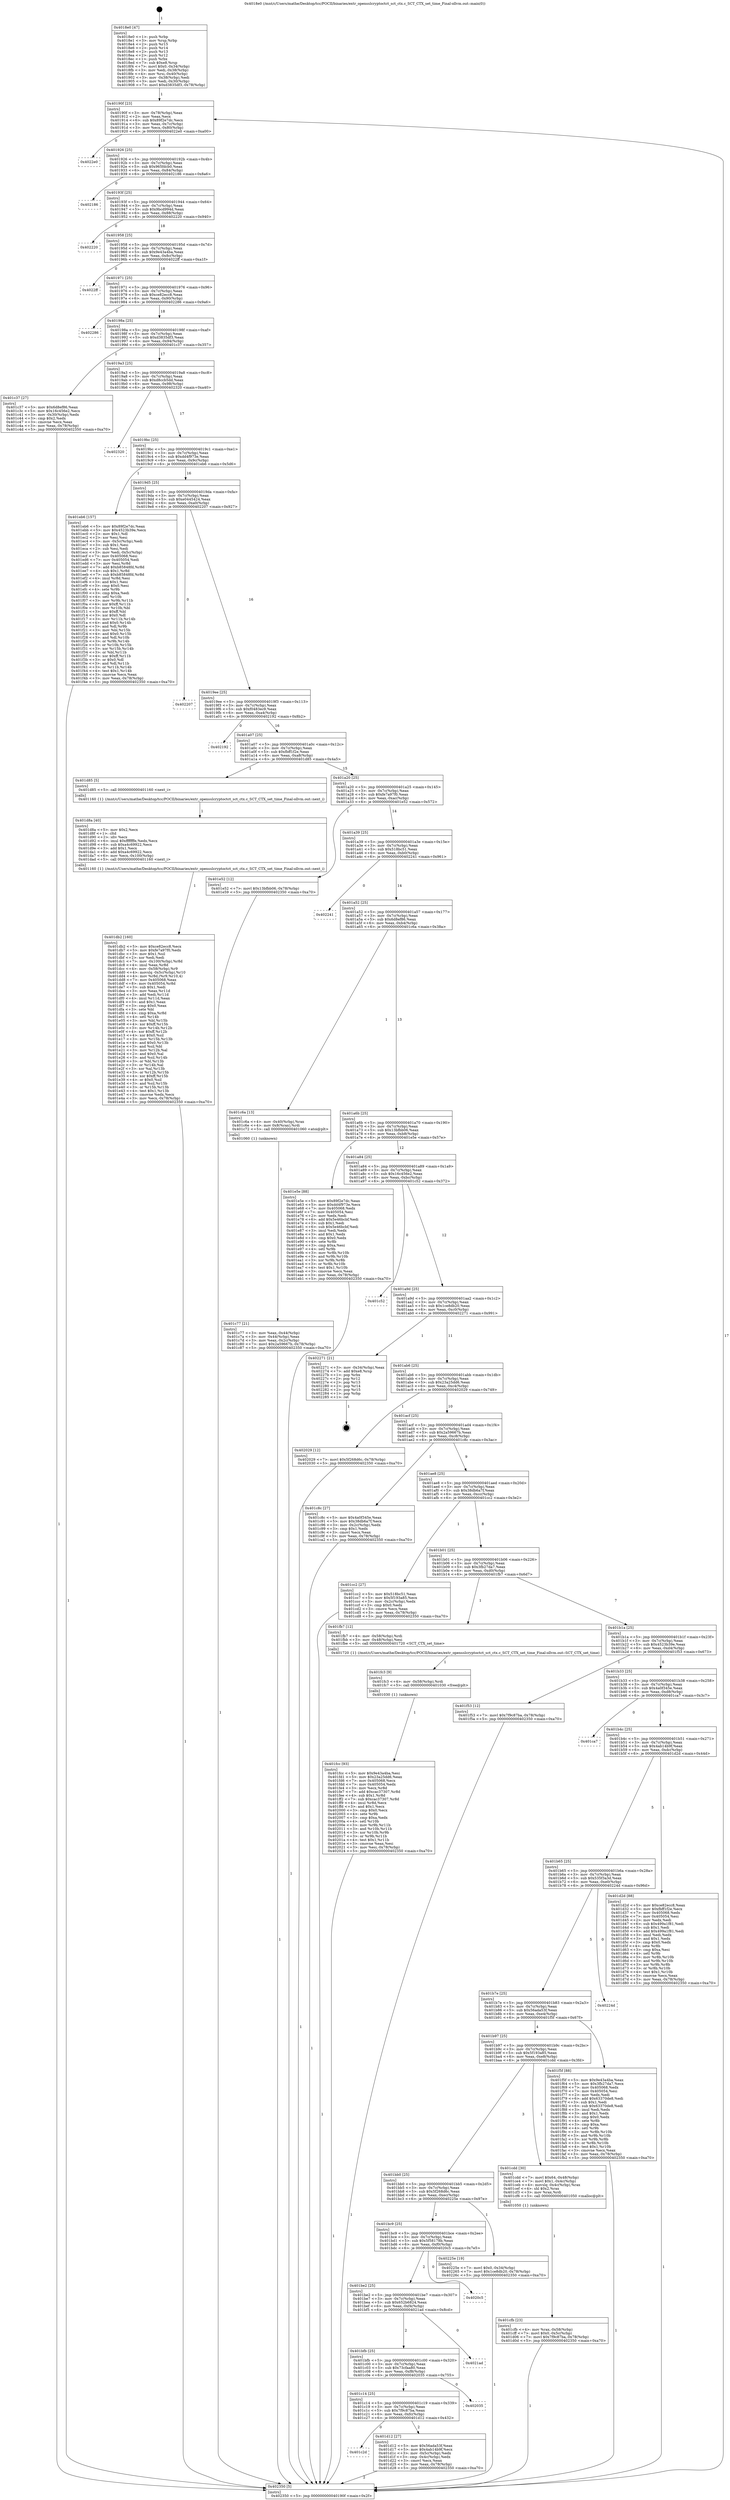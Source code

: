 digraph "0x4018e0" {
  label = "0x4018e0 (/mnt/c/Users/mathe/Desktop/tcc/POCII/binaries/extr_opensslcryptoctct_sct_ctx.c_SCT_CTX_set_time_Final-ollvm.out::main(0))"
  labelloc = "t"
  node[shape=record]

  Entry [label="",width=0.3,height=0.3,shape=circle,fillcolor=black,style=filled]
  "0x40190f" [label="{
     0x40190f [23]\l
     | [instrs]\l
     &nbsp;&nbsp;0x40190f \<+3\>: mov -0x78(%rbp),%eax\l
     &nbsp;&nbsp;0x401912 \<+2\>: mov %eax,%ecx\l
     &nbsp;&nbsp;0x401914 \<+6\>: sub $0x89f2e7dc,%ecx\l
     &nbsp;&nbsp;0x40191a \<+3\>: mov %eax,-0x7c(%rbp)\l
     &nbsp;&nbsp;0x40191d \<+3\>: mov %ecx,-0x80(%rbp)\l
     &nbsp;&nbsp;0x401920 \<+6\>: je 00000000004022e0 \<main+0xa00\>\l
  }"]
  "0x4022e0" [label="{
     0x4022e0\l
  }", style=dashed]
  "0x401926" [label="{
     0x401926 [25]\l
     | [instrs]\l
     &nbsp;&nbsp;0x401926 \<+5\>: jmp 000000000040192b \<main+0x4b\>\l
     &nbsp;&nbsp;0x40192b \<+3\>: mov -0x7c(%rbp),%eax\l
     &nbsp;&nbsp;0x40192e \<+5\>: sub $0x965fdcb0,%eax\l
     &nbsp;&nbsp;0x401933 \<+6\>: mov %eax,-0x84(%rbp)\l
     &nbsp;&nbsp;0x401939 \<+6\>: je 0000000000402186 \<main+0x8a6\>\l
  }"]
  Exit [label="",width=0.3,height=0.3,shape=circle,fillcolor=black,style=filled,peripheries=2]
  "0x402186" [label="{
     0x402186\l
  }", style=dashed]
  "0x40193f" [label="{
     0x40193f [25]\l
     | [instrs]\l
     &nbsp;&nbsp;0x40193f \<+5\>: jmp 0000000000401944 \<main+0x64\>\l
     &nbsp;&nbsp;0x401944 \<+3\>: mov -0x7c(%rbp),%eax\l
     &nbsp;&nbsp;0x401947 \<+5\>: sub $0x9bcd994d,%eax\l
     &nbsp;&nbsp;0x40194c \<+6\>: mov %eax,-0x88(%rbp)\l
     &nbsp;&nbsp;0x401952 \<+6\>: je 0000000000402220 \<main+0x940\>\l
  }"]
  "0x401fcc" [label="{
     0x401fcc [93]\l
     | [instrs]\l
     &nbsp;&nbsp;0x401fcc \<+5\>: mov $0x9e43a4ba,%esi\l
     &nbsp;&nbsp;0x401fd1 \<+5\>: mov $0x23a25dd6,%eax\l
     &nbsp;&nbsp;0x401fd6 \<+7\>: mov 0x405068,%ecx\l
     &nbsp;&nbsp;0x401fdd \<+7\>: mov 0x405054,%edx\l
     &nbsp;&nbsp;0x401fe4 \<+3\>: mov %ecx,%r8d\l
     &nbsp;&nbsp;0x401fe7 \<+7\>: add $0xcac37307,%r8d\l
     &nbsp;&nbsp;0x401fee \<+4\>: sub $0x1,%r8d\l
     &nbsp;&nbsp;0x401ff2 \<+7\>: sub $0xcac37307,%r8d\l
     &nbsp;&nbsp;0x401ff9 \<+4\>: imul %r8d,%ecx\l
     &nbsp;&nbsp;0x401ffd \<+3\>: and $0x1,%ecx\l
     &nbsp;&nbsp;0x402000 \<+3\>: cmp $0x0,%ecx\l
     &nbsp;&nbsp;0x402003 \<+4\>: sete %r9b\l
     &nbsp;&nbsp;0x402007 \<+3\>: cmp $0xa,%edx\l
     &nbsp;&nbsp;0x40200a \<+4\>: setl %r10b\l
     &nbsp;&nbsp;0x40200e \<+3\>: mov %r9b,%r11b\l
     &nbsp;&nbsp;0x402011 \<+3\>: and %r10b,%r11b\l
     &nbsp;&nbsp;0x402014 \<+3\>: xor %r10b,%r9b\l
     &nbsp;&nbsp;0x402017 \<+3\>: or %r9b,%r11b\l
     &nbsp;&nbsp;0x40201a \<+4\>: test $0x1,%r11b\l
     &nbsp;&nbsp;0x40201e \<+3\>: cmovne %eax,%esi\l
     &nbsp;&nbsp;0x402021 \<+3\>: mov %esi,-0x78(%rbp)\l
     &nbsp;&nbsp;0x402024 \<+5\>: jmp 0000000000402350 \<main+0xa70\>\l
  }"]
  "0x402220" [label="{
     0x402220\l
  }", style=dashed]
  "0x401958" [label="{
     0x401958 [25]\l
     | [instrs]\l
     &nbsp;&nbsp;0x401958 \<+5\>: jmp 000000000040195d \<main+0x7d\>\l
     &nbsp;&nbsp;0x40195d \<+3\>: mov -0x7c(%rbp),%eax\l
     &nbsp;&nbsp;0x401960 \<+5\>: sub $0x9e43a4ba,%eax\l
     &nbsp;&nbsp;0x401965 \<+6\>: mov %eax,-0x8c(%rbp)\l
     &nbsp;&nbsp;0x40196b \<+6\>: je 00000000004022ff \<main+0xa1f\>\l
  }"]
  "0x401fc3" [label="{
     0x401fc3 [9]\l
     | [instrs]\l
     &nbsp;&nbsp;0x401fc3 \<+4\>: mov -0x58(%rbp),%rdi\l
     &nbsp;&nbsp;0x401fc7 \<+5\>: call 0000000000401030 \<free@plt\>\l
     | [calls]\l
     &nbsp;&nbsp;0x401030 \{1\} (unknown)\l
  }"]
  "0x4022ff" [label="{
     0x4022ff\l
  }", style=dashed]
  "0x401971" [label="{
     0x401971 [25]\l
     | [instrs]\l
     &nbsp;&nbsp;0x401971 \<+5\>: jmp 0000000000401976 \<main+0x96\>\l
     &nbsp;&nbsp;0x401976 \<+3\>: mov -0x7c(%rbp),%eax\l
     &nbsp;&nbsp;0x401979 \<+5\>: sub $0xce82ecc8,%eax\l
     &nbsp;&nbsp;0x40197e \<+6\>: mov %eax,-0x90(%rbp)\l
     &nbsp;&nbsp;0x401984 \<+6\>: je 0000000000402286 \<main+0x9a6\>\l
  }"]
  "0x401db2" [label="{
     0x401db2 [160]\l
     | [instrs]\l
     &nbsp;&nbsp;0x401db2 \<+5\>: mov $0xce82ecc8,%ecx\l
     &nbsp;&nbsp;0x401db7 \<+5\>: mov $0xfe7a97f0,%edx\l
     &nbsp;&nbsp;0x401dbc \<+3\>: mov $0x1,%sil\l
     &nbsp;&nbsp;0x401dbf \<+2\>: xor %edi,%edi\l
     &nbsp;&nbsp;0x401dc1 \<+7\>: mov -0x100(%rbp),%r8d\l
     &nbsp;&nbsp;0x401dc8 \<+4\>: imul %eax,%r8d\l
     &nbsp;&nbsp;0x401dcc \<+4\>: mov -0x58(%rbp),%r9\l
     &nbsp;&nbsp;0x401dd0 \<+4\>: movslq -0x5c(%rbp),%r10\l
     &nbsp;&nbsp;0x401dd4 \<+4\>: mov %r8d,(%r9,%r10,4)\l
     &nbsp;&nbsp;0x401dd8 \<+7\>: mov 0x405068,%eax\l
     &nbsp;&nbsp;0x401ddf \<+8\>: mov 0x405054,%r8d\l
     &nbsp;&nbsp;0x401de7 \<+3\>: sub $0x1,%edi\l
     &nbsp;&nbsp;0x401dea \<+3\>: mov %eax,%r11d\l
     &nbsp;&nbsp;0x401ded \<+3\>: add %edi,%r11d\l
     &nbsp;&nbsp;0x401df0 \<+4\>: imul %r11d,%eax\l
     &nbsp;&nbsp;0x401df4 \<+3\>: and $0x1,%eax\l
     &nbsp;&nbsp;0x401df7 \<+3\>: cmp $0x0,%eax\l
     &nbsp;&nbsp;0x401dfa \<+3\>: sete %bl\l
     &nbsp;&nbsp;0x401dfd \<+4\>: cmp $0xa,%r8d\l
     &nbsp;&nbsp;0x401e01 \<+4\>: setl %r14b\l
     &nbsp;&nbsp;0x401e05 \<+3\>: mov %bl,%r15b\l
     &nbsp;&nbsp;0x401e08 \<+4\>: xor $0xff,%r15b\l
     &nbsp;&nbsp;0x401e0c \<+3\>: mov %r14b,%r12b\l
     &nbsp;&nbsp;0x401e0f \<+4\>: xor $0xff,%r12b\l
     &nbsp;&nbsp;0x401e13 \<+4\>: xor $0x0,%sil\l
     &nbsp;&nbsp;0x401e17 \<+3\>: mov %r15b,%r13b\l
     &nbsp;&nbsp;0x401e1a \<+4\>: and $0x0,%r13b\l
     &nbsp;&nbsp;0x401e1e \<+3\>: and %sil,%bl\l
     &nbsp;&nbsp;0x401e21 \<+3\>: mov %r12b,%al\l
     &nbsp;&nbsp;0x401e24 \<+2\>: and $0x0,%al\l
     &nbsp;&nbsp;0x401e26 \<+3\>: and %sil,%r14b\l
     &nbsp;&nbsp;0x401e29 \<+3\>: or %bl,%r13b\l
     &nbsp;&nbsp;0x401e2c \<+3\>: or %r14b,%al\l
     &nbsp;&nbsp;0x401e2f \<+3\>: xor %al,%r13b\l
     &nbsp;&nbsp;0x401e32 \<+3\>: or %r12b,%r15b\l
     &nbsp;&nbsp;0x401e35 \<+4\>: xor $0xff,%r15b\l
     &nbsp;&nbsp;0x401e39 \<+4\>: or $0x0,%sil\l
     &nbsp;&nbsp;0x401e3d \<+3\>: and %sil,%r15b\l
     &nbsp;&nbsp;0x401e40 \<+3\>: or %r15b,%r13b\l
     &nbsp;&nbsp;0x401e43 \<+4\>: test $0x1,%r13b\l
     &nbsp;&nbsp;0x401e47 \<+3\>: cmovne %edx,%ecx\l
     &nbsp;&nbsp;0x401e4a \<+3\>: mov %ecx,-0x78(%rbp)\l
     &nbsp;&nbsp;0x401e4d \<+5\>: jmp 0000000000402350 \<main+0xa70\>\l
  }"]
  "0x402286" [label="{
     0x402286\l
  }", style=dashed]
  "0x40198a" [label="{
     0x40198a [25]\l
     | [instrs]\l
     &nbsp;&nbsp;0x40198a \<+5\>: jmp 000000000040198f \<main+0xaf\>\l
     &nbsp;&nbsp;0x40198f \<+3\>: mov -0x7c(%rbp),%eax\l
     &nbsp;&nbsp;0x401992 \<+5\>: sub $0xd3835df3,%eax\l
     &nbsp;&nbsp;0x401997 \<+6\>: mov %eax,-0x94(%rbp)\l
     &nbsp;&nbsp;0x40199d \<+6\>: je 0000000000401c37 \<main+0x357\>\l
  }"]
  "0x401d8a" [label="{
     0x401d8a [40]\l
     | [instrs]\l
     &nbsp;&nbsp;0x401d8a \<+5\>: mov $0x2,%ecx\l
     &nbsp;&nbsp;0x401d8f \<+1\>: cltd\l
     &nbsp;&nbsp;0x401d90 \<+2\>: idiv %ecx\l
     &nbsp;&nbsp;0x401d92 \<+6\>: imul $0xfffffffe,%edx,%ecx\l
     &nbsp;&nbsp;0x401d98 \<+6\>: sub $0xa4c69922,%ecx\l
     &nbsp;&nbsp;0x401d9e \<+3\>: add $0x1,%ecx\l
     &nbsp;&nbsp;0x401da1 \<+6\>: add $0xa4c69922,%ecx\l
     &nbsp;&nbsp;0x401da7 \<+6\>: mov %ecx,-0x100(%rbp)\l
     &nbsp;&nbsp;0x401dad \<+5\>: call 0000000000401160 \<next_i\>\l
     | [calls]\l
     &nbsp;&nbsp;0x401160 \{1\} (/mnt/c/Users/mathe/Desktop/tcc/POCII/binaries/extr_opensslcryptoctct_sct_ctx.c_SCT_CTX_set_time_Final-ollvm.out::next_i)\l
  }"]
  "0x401c37" [label="{
     0x401c37 [27]\l
     | [instrs]\l
     &nbsp;&nbsp;0x401c37 \<+5\>: mov $0x6d8ef86,%eax\l
     &nbsp;&nbsp;0x401c3c \<+5\>: mov $0x16c456e2,%ecx\l
     &nbsp;&nbsp;0x401c41 \<+3\>: mov -0x30(%rbp),%edx\l
     &nbsp;&nbsp;0x401c44 \<+3\>: cmp $0x2,%edx\l
     &nbsp;&nbsp;0x401c47 \<+3\>: cmovne %ecx,%eax\l
     &nbsp;&nbsp;0x401c4a \<+3\>: mov %eax,-0x78(%rbp)\l
     &nbsp;&nbsp;0x401c4d \<+5\>: jmp 0000000000402350 \<main+0xa70\>\l
  }"]
  "0x4019a3" [label="{
     0x4019a3 [25]\l
     | [instrs]\l
     &nbsp;&nbsp;0x4019a3 \<+5\>: jmp 00000000004019a8 \<main+0xc8\>\l
     &nbsp;&nbsp;0x4019a8 \<+3\>: mov -0x7c(%rbp),%eax\l
     &nbsp;&nbsp;0x4019ab \<+5\>: sub $0xd8ccb5dd,%eax\l
     &nbsp;&nbsp;0x4019b0 \<+6\>: mov %eax,-0x98(%rbp)\l
     &nbsp;&nbsp;0x4019b6 \<+6\>: je 0000000000402320 \<main+0xa40\>\l
  }"]
  "0x402350" [label="{
     0x402350 [5]\l
     | [instrs]\l
     &nbsp;&nbsp;0x402350 \<+5\>: jmp 000000000040190f \<main+0x2f\>\l
  }"]
  "0x4018e0" [label="{
     0x4018e0 [47]\l
     | [instrs]\l
     &nbsp;&nbsp;0x4018e0 \<+1\>: push %rbp\l
     &nbsp;&nbsp;0x4018e1 \<+3\>: mov %rsp,%rbp\l
     &nbsp;&nbsp;0x4018e4 \<+2\>: push %r15\l
     &nbsp;&nbsp;0x4018e6 \<+2\>: push %r14\l
     &nbsp;&nbsp;0x4018e8 \<+2\>: push %r13\l
     &nbsp;&nbsp;0x4018ea \<+2\>: push %r12\l
     &nbsp;&nbsp;0x4018ec \<+1\>: push %rbx\l
     &nbsp;&nbsp;0x4018ed \<+7\>: sub $0xe8,%rsp\l
     &nbsp;&nbsp;0x4018f4 \<+7\>: movl $0x0,-0x34(%rbp)\l
     &nbsp;&nbsp;0x4018fb \<+3\>: mov %edi,-0x38(%rbp)\l
     &nbsp;&nbsp;0x4018fe \<+4\>: mov %rsi,-0x40(%rbp)\l
     &nbsp;&nbsp;0x401902 \<+3\>: mov -0x38(%rbp),%edi\l
     &nbsp;&nbsp;0x401905 \<+3\>: mov %edi,-0x30(%rbp)\l
     &nbsp;&nbsp;0x401908 \<+7\>: movl $0xd3835df3,-0x78(%rbp)\l
  }"]
  "0x401c2d" [label="{
     0x401c2d\l
  }", style=dashed]
  "0x402320" [label="{
     0x402320\l
  }", style=dashed]
  "0x4019bc" [label="{
     0x4019bc [25]\l
     | [instrs]\l
     &nbsp;&nbsp;0x4019bc \<+5\>: jmp 00000000004019c1 \<main+0xe1\>\l
     &nbsp;&nbsp;0x4019c1 \<+3\>: mov -0x7c(%rbp),%eax\l
     &nbsp;&nbsp;0x4019c4 \<+5\>: sub $0xdd4f973e,%eax\l
     &nbsp;&nbsp;0x4019c9 \<+6\>: mov %eax,-0x9c(%rbp)\l
     &nbsp;&nbsp;0x4019cf \<+6\>: je 0000000000401eb6 \<main+0x5d6\>\l
  }"]
  "0x401d12" [label="{
     0x401d12 [27]\l
     | [instrs]\l
     &nbsp;&nbsp;0x401d12 \<+5\>: mov $0x56ada53f,%eax\l
     &nbsp;&nbsp;0x401d17 \<+5\>: mov $0x4ab14b9f,%ecx\l
     &nbsp;&nbsp;0x401d1c \<+3\>: mov -0x5c(%rbp),%edx\l
     &nbsp;&nbsp;0x401d1f \<+3\>: cmp -0x4c(%rbp),%edx\l
     &nbsp;&nbsp;0x401d22 \<+3\>: cmovl %ecx,%eax\l
     &nbsp;&nbsp;0x401d25 \<+3\>: mov %eax,-0x78(%rbp)\l
     &nbsp;&nbsp;0x401d28 \<+5\>: jmp 0000000000402350 \<main+0xa70\>\l
  }"]
  "0x401eb6" [label="{
     0x401eb6 [157]\l
     | [instrs]\l
     &nbsp;&nbsp;0x401eb6 \<+5\>: mov $0x89f2e7dc,%eax\l
     &nbsp;&nbsp;0x401ebb \<+5\>: mov $0x4523b39e,%ecx\l
     &nbsp;&nbsp;0x401ec0 \<+2\>: mov $0x1,%dl\l
     &nbsp;&nbsp;0x401ec2 \<+2\>: xor %esi,%esi\l
     &nbsp;&nbsp;0x401ec4 \<+3\>: mov -0x5c(%rbp),%edi\l
     &nbsp;&nbsp;0x401ec7 \<+3\>: sub $0x1,%esi\l
     &nbsp;&nbsp;0x401eca \<+2\>: sub %esi,%edi\l
     &nbsp;&nbsp;0x401ecc \<+3\>: mov %edi,-0x5c(%rbp)\l
     &nbsp;&nbsp;0x401ecf \<+7\>: mov 0x405068,%esi\l
     &nbsp;&nbsp;0x401ed6 \<+7\>: mov 0x405054,%edi\l
     &nbsp;&nbsp;0x401edd \<+3\>: mov %esi,%r8d\l
     &nbsp;&nbsp;0x401ee0 \<+7\>: add $0xb85848fd,%r8d\l
     &nbsp;&nbsp;0x401ee7 \<+4\>: sub $0x1,%r8d\l
     &nbsp;&nbsp;0x401eeb \<+7\>: sub $0xb85848fd,%r8d\l
     &nbsp;&nbsp;0x401ef2 \<+4\>: imul %r8d,%esi\l
     &nbsp;&nbsp;0x401ef6 \<+3\>: and $0x1,%esi\l
     &nbsp;&nbsp;0x401ef9 \<+3\>: cmp $0x0,%esi\l
     &nbsp;&nbsp;0x401efc \<+4\>: sete %r9b\l
     &nbsp;&nbsp;0x401f00 \<+3\>: cmp $0xa,%edi\l
     &nbsp;&nbsp;0x401f03 \<+4\>: setl %r10b\l
     &nbsp;&nbsp;0x401f07 \<+3\>: mov %r9b,%r11b\l
     &nbsp;&nbsp;0x401f0a \<+4\>: xor $0xff,%r11b\l
     &nbsp;&nbsp;0x401f0e \<+3\>: mov %r10b,%bl\l
     &nbsp;&nbsp;0x401f11 \<+3\>: xor $0xff,%bl\l
     &nbsp;&nbsp;0x401f14 \<+3\>: xor $0x0,%dl\l
     &nbsp;&nbsp;0x401f17 \<+3\>: mov %r11b,%r14b\l
     &nbsp;&nbsp;0x401f1a \<+4\>: and $0x0,%r14b\l
     &nbsp;&nbsp;0x401f1e \<+3\>: and %dl,%r9b\l
     &nbsp;&nbsp;0x401f21 \<+3\>: mov %bl,%r15b\l
     &nbsp;&nbsp;0x401f24 \<+4\>: and $0x0,%r15b\l
     &nbsp;&nbsp;0x401f28 \<+3\>: and %dl,%r10b\l
     &nbsp;&nbsp;0x401f2b \<+3\>: or %r9b,%r14b\l
     &nbsp;&nbsp;0x401f2e \<+3\>: or %r10b,%r15b\l
     &nbsp;&nbsp;0x401f31 \<+3\>: xor %r15b,%r14b\l
     &nbsp;&nbsp;0x401f34 \<+3\>: or %bl,%r11b\l
     &nbsp;&nbsp;0x401f37 \<+4\>: xor $0xff,%r11b\l
     &nbsp;&nbsp;0x401f3b \<+3\>: or $0x0,%dl\l
     &nbsp;&nbsp;0x401f3e \<+3\>: and %dl,%r11b\l
     &nbsp;&nbsp;0x401f41 \<+3\>: or %r11b,%r14b\l
     &nbsp;&nbsp;0x401f44 \<+4\>: test $0x1,%r14b\l
     &nbsp;&nbsp;0x401f48 \<+3\>: cmovne %ecx,%eax\l
     &nbsp;&nbsp;0x401f4b \<+3\>: mov %eax,-0x78(%rbp)\l
     &nbsp;&nbsp;0x401f4e \<+5\>: jmp 0000000000402350 \<main+0xa70\>\l
  }"]
  "0x4019d5" [label="{
     0x4019d5 [25]\l
     | [instrs]\l
     &nbsp;&nbsp;0x4019d5 \<+5\>: jmp 00000000004019da \<main+0xfa\>\l
     &nbsp;&nbsp;0x4019da \<+3\>: mov -0x7c(%rbp),%eax\l
     &nbsp;&nbsp;0x4019dd \<+5\>: sub $0xe0445424,%eax\l
     &nbsp;&nbsp;0x4019e2 \<+6\>: mov %eax,-0xa0(%rbp)\l
     &nbsp;&nbsp;0x4019e8 \<+6\>: je 0000000000402207 \<main+0x927\>\l
  }"]
  "0x401c14" [label="{
     0x401c14 [25]\l
     | [instrs]\l
     &nbsp;&nbsp;0x401c14 \<+5\>: jmp 0000000000401c19 \<main+0x339\>\l
     &nbsp;&nbsp;0x401c19 \<+3\>: mov -0x7c(%rbp),%eax\l
     &nbsp;&nbsp;0x401c1c \<+5\>: sub $0x7f9c87ba,%eax\l
     &nbsp;&nbsp;0x401c21 \<+6\>: mov %eax,-0xfc(%rbp)\l
     &nbsp;&nbsp;0x401c27 \<+6\>: je 0000000000401d12 \<main+0x432\>\l
  }"]
  "0x402207" [label="{
     0x402207\l
  }", style=dashed]
  "0x4019ee" [label="{
     0x4019ee [25]\l
     | [instrs]\l
     &nbsp;&nbsp;0x4019ee \<+5\>: jmp 00000000004019f3 \<main+0x113\>\l
     &nbsp;&nbsp;0x4019f3 \<+3\>: mov -0x7c(%rbp),%eax\l
     &nbsp;&nbsp;0x4019f6 \<+5\>: sub $0xf0483ec9,%eax\l
     &nbsp;&nbsp;0x4019fb \<+6\>: mov %eax,-0xa4(%rbp)\l
     &nbsp;&nbsp;0x401a01 \<+6\>: je 0000000000402192 \<main+0x8b2\>\l
  }"]
  "0x402035" [label="{
     0x402035\l
  }", style=dashed]
  "0x402192" [label="{
     0x402192\l
  }", style=dashed]
  "0x401a07" [label="{
     0x401a07 [25]\l
     | [instrs]\l
     &nbsp;&nbsp;0x401a07 \<+5\>: jmp 0000000000401a0c \<main+0x12c\>\l
     &nbsp;&nbsp;0x401a0c \<+3\>: mov -0x7c(%rbp),%eax\l
     &nbsp;&nbsp;0x401a0f \<+5\>: sub $0xfbff1f2e,%eax\l
     &nbsp;&nbsp;0x401a14 \<+6\>: mov %eax,-0xa8(%rbp)\l
     &nbsp;&nbsp;0x401a1a \<+6\>: je 0000000000401d85 \<main+0x4a5\>\l
  }"]
  "0x401bfb" [label="{
     0x401bfb [25]\l
     | [instrs]\l
     &nbsp;&nbsp;0x401bfb \<+5\>: jmp 0000000000401c00 \<main+0x320\>\l
     &nbsp;&nbsp;0x401c00 \<+3\>: mov -0x7c(%rbp),%eax\l
     &nbsp;&nbsp;0x401c03 \<+5\>: sub $0x73cfaa80,%eax\l
     &nbsp;&nbsp;0x401c08 \<+6\>: mov %eax,-0xf8(%rbp)\l
     &nbsp;&nbsp;0x401c0e \<+6\>: je 0000000000402035 \<main+0x755\>\l
  }"]
  "0x401d85" [label="{
     0x401d85 [5]\l
     | [instrs]\l
     &nbsp;&nbsp;0x401d85 \<+5\>: call 0000000000401160 \<next_i\>\l
     | [calls]\l
     &nbsp;&nbsp;0x401160 \{1\} (/mnt/c/Users/mathe/Desktop/tcc/POCII/binaries/extr_opensslcryptoctct_sct_ctx.c_SCT_CTX_set_time_Final-ollvm.out::next_i)\l
  }"]
  "0x401a20" [label="{
     0x401a20 [25]\l
     | [instrs]\l
     &nbsp;&nbsp;0x401a20 \<+5\>: jmp 0000000000401a25 \<main+0x145\>\l
     &nbsp;&nbsp;0x401a25 \<+3\>: mov -0x7c(%rbp),%eax\l
     &nbsp;&nbsp;0x401a28 \<+5\>: sub $0xfe7a97f0,%eax\l
     &nbsp;&nbsp;0x401a2d \<+6\>: mov %eax,-0xac(%rbp)\l
     &nbsp;&nbsp;0x401a33 \<+6\>: je 0000000000401e52 \<main+0x572\>\l
  }"]
  "0x4021ad" [label="{
     0x4021ad\l
  }", style=dashed]
  "0x401e52" [label="{
     0x401e52 [12]\l
     | [instrs]\l
     &nbsp;&nbsp;0x401e52 \<+7\>: movl $0x13bfbb06,-0x78(%rbp)\l
     &nbsp;&nbsp;0x401e59 \<+5\>: jmp 0000000000402350 \<main+0xa70\>\l
  }"]
  "0x401a39" [label="{
     0x401a39 [25]\l
     | [instrs]\l
     &nbsp;&nbsp;0x401a39 \<+5\>: jmp 0000000000401a3e \<main+0x15e\>\l
     &nbsp;&nbsp;0x401a3e \<+3\>: mov -0x7c(%rbp),%eax\l
     &nbsp;&nbsp;0x401a41 \<+5\>: sub $0x518bc51,%eax\l
     &nbsp;&nbsp;0x401a46 \<+6\>: mov %eax,-0xb0(%rbp)\l
     &nbsp;&nbsp;0x401a4c \<+6\>: je 0000000000402241 \<main+0x961\>\l
  }"]
  "0x401be2" [label="{
     0x401be2 [25]\l
     | [instrs]\l
     &nbsp;&nbsp;0x401be2 \<+5\>: jmp 0000000000401be7 \<main+0x307\>\l
     &nbsp;&nbsp;0x401be7 \<+3\>: mov -0x7c(%rbp),%eax\l
     &nbsp;&nbsp;0x401bea \<+5\>: sub $0x652b6824,%eax\l
     &nbsp;&nbsp;0x401bef \<+6\>: mov %eax,-0xf4(%rbp)\l
     &nbsp;&nbsp;0x401bf5 \<+6\>: je 00000000004021ad \<main+0x8cd\>\l
  }"]
  "0x402241" [label="{
     0x402241\l
  }", style=dashed]
  "0x401a52" [label="{
     0x401a52 [25]\l
     | [instrs]\l
     &nbsp;&nbsp;0x401a52 \<+5\>: jmp 0000000000401a57 \<main+0x177\>\l
     &nbsp;&nbsp;0x401a57 \<+3\>: mov -0x7c(%rbp),%eax\l
     &nbsp;&nbsp;0x401a5a \<+5\>: sub $0x6d8ef86,%eax\l
     &nbsp;&nbsp;0x401a5f \<+6\>: mov %eax,-0xb4(%rbp)\l
     &nbsp;&nbsp;0x401a65 \<+6\>: je 0000000000401c6a \<main+0x38a\>\l
  }"]
  "0x4020c5" [label="{
     0x4020c5\l
  }", style=dashed]
  "0x401c6a" [label="{
     0x401c6a [13]\l
     | [instrs]\l
     &nbsp;&nbsp;0x401c6a \<+4\>: mov -0x40(%rbp),%rax\l
     &nbsp;&nbsp;0x401c6e \<+4\>: mov 0x8(%rax),%rdi\l
     &nbsp;&nbsp;0x401c72 \<+5\>: call 0000000000401060 \<atoi@plt\>\l
     | [calls]\l
     &nbsp;&nbsp;0x401060 \{1\} (unknown)\l
  }"]
  "0x401a6b" [label="{
     0x401a6b [25]\l
     | [instrs]\l
     &nbsp;&nbsp;0x401a6b \<+5\>: jmp 0000000000401a70 \<main+0x190\>\l
     &nbsp;&nbsp;0x401a70 \<+3\>: mov -0x7c(%rbp),%eax\l
     &nbsp;&nbsp;0x401a73 \<+5\>: sub $0x13bfbb06,%eax\l
     &nbsp;&nbsp;0x401a78 \<+6\>: mov %eax,-0xb8(%rbp)\l
     &nbsp;&nbsp;0x401a7e \<+6\>: je 0000000000401e5e \<main+0x57e\>\l
  }"]
  "0x401c77" [label="{
     0x401c77 [21]\l
     | [instrs]\l
     &nbsp;&nbsp;0x401c77 \<+3\>: mov %eax,-0x44(%rbp)\l
     &nbsp;&nbsp;0x401c7a \<+3\>: mov -0x44(%rbp),%eax\l
     &nbsp;&nbsp;0x401c7d \<+3\>: mov %eax,-0x2c(%rbp)\l
     &nbsp;&nbsp;0x401c80 \<+7\>: movl $0x2a59667b,-0x78(%rbp)\l
     &nbsp;&nbsp;0x401c87 \<+5\>: jmp 0000000000402350 \<main+0xa70\>\l
  }"]
  "0x401bc9" [label="{
     0x401bc9 [25]\l
     | [instrs]\l
     &nbsp;&nbsp;0x401bc9 \<+5\>: jmp 0000000000401bce \<main+0x2ee\>\l
     &nbsp;&nbsp;0x401bce \<+3\>: mov -0x7c(%rbp),%eax\l
     &nbsp;&nbsp;0x401bd1 \<+5\>: sub $0x5f58178b,%eax\l
     &nbsp;&nbsp;0x401bd6 \<+6\>: mov %eax,-0xf0(%rbp)\l
     &nbsp;&nbsp;0x401bdc \<+6\>: je 00000000004020c5 \<main+0x7e5\>\l
  }"]
  "0x401e5e" [label="{
     0x401e5e [88]\l
     | [instrs]\l
     &nbsp;&nbsp;0x401e5e \<+5\>: mov $0x89f2e7dc,%eax\l
     &nbsp;&nbsp;0x401e63 \<+5\>: mov $0xdd4f973e,%ecx\l
     &nbsp;&nbsp;0x401e68 \<+7\>: mov 0x405068,%edx\l
     &nbsp;&nbsp;0x401e6f \<+7\>: mov 0x405054,%esi\l
     &nbsp;&nbsp;0x401e76 \<+2\>: mov %edx,%edi\l
     &nbsp;&nbsp;0x401e78 \<+6\>: add $0x5e46bcbf,%edi\l
     &nbsp;&nbsp;0x401e7e \<+3\>: sub $0x1,%edi\l
     &nbsp;&nbsp;0x401e81 \<+6\>: sub $0x5e46bcbf,%edi\l
     &nbsp;&nbsp;0x401e87 \<+3\>: imul %edi,%edx\l
     &nbsp;&nbsp;0x401e8a \<+3\>: and $0x1,%edx\l
     &nbsp;&nbsp;0x401e8d \<+3\>: cmp $0x0,%edx\l
     &nbsp;&nbsp;0x401e90 \<+4\>: sete %r8b\l
     &nbsp;&nbsp;0x401e94 \<+3\>: cmp $0xa,%esi\l
     &nbsp;&nbsp;0x401e97 \<+4\>: setl %r9b\l
     &nbsp;&nbsp;0x401e9b \<+3\>: mov %r8b,%r10b\l
     &nbsp;&nbsp;0x401e9e \<+3\>: and %r9b,%r10b\l
     &nbsp;&nbsp;0x401ea1 \<+3\>: xor %r9b,%r8b\l
     &nbsp;&nbsp;0x401ea4 \<+3\>: or %r8b,%r10b\l
     &nbsp;&nbsp;0x401ea7 \<+4\>: test $0x1,%r10b\l
     &nbsp;&nbsp;0x401eab \<+3\>: cmovne %ecx,%eax\l
     &nbsp;&nbsp;0x401eae \<+3\>: mov %eax,-0x78(%rbp)\l
     &nbsp;&nbsp;0x401eb1 \<+5\>: jmp 0000000000402350 \<main+0xa70\>\l
  }"]
  "0x401a84" [label="{
     0x401a84 [25]\l
     | [instrs]\l
     &nbsp;&nbsp;0x401a84 \<+5\>: jmp 0000000000401a89 \<main+0x1a9\>\l
     &nbsp;&nbsp;0x401a89 \<+3\>: mov -0x7c(%rbp),%eax\l
     &nbsp;&nbsp;0x401a8c \<+5\>: sub $0x16c456e2,%eax\l
     &nbsp;&nbsp;0x401a91 \<+6\>: mov %eax,-0xbc(%rbp)\l
     &nbsp;&nbsp;0x401a97 \<+6\>: je 0000000000401c52 \<main+0x372\>\l
  }"]
  "0x40225e" [label="{
     0x40225e [19]\l
     | [instrs]\l
     &nbsp;&nbsp;0x40225e \<+7\>: movl $0x0,-0x34(%rbp)\l
     &nbsp;&nbsp;0x402265 \<+7\>: movl $0x1ce8db20,-0x78(%rbp)\l
     &nbsp;&nbsp;0x40226c \<+5\>: jmp 0000000000402350 \<main+0xa70\>\l
  }"]
  "0x401c52" [label="{
     0x401c52\l
  }", style=dashed]
  "0x401a9d" [label="{
     0x401a9d [25]\l
     | [instrs]\l
     &nbsp;&nbsp;0x401a9d \<+5\>: jmp 0000000000401aa2 \<main+0x1c2\>\l
     &nbsp;&nbsp;0x401aa2 \<+3\>: mov -0x7c(%rbp),%eax\l
     &nbsp;&nbsp;0x401aa5 \<+5\>: sub $0x1ce8db20,%eax\l
     &nbsp;&nbsp;0x401aaa \<+6\>: mov %eax,-0xc0(%rbp)\l
     &nbsp;&nbsp;0x401ab0 \<+6\>: je 0000000000402271 \<main+0x991\>\l
  }"]
  "0x401cfb" [label="{
     0x401cfb [23]\l
     | [instrs]\l
     &nbsp;&nbsp;0x401cfb \<+4\>: mov %rax,-0x58(%rbp)\l
     &nbsp;&nbsp;0x401cff \<+7\>: movl $0x0,-0x5c(%rbp)\l
     &nbsp;&nbsp;0x401d06 \<+7\>: movl $0x7f9c87ba,-0x78(%rbp)\l
     &nbsp;&nbsp;0x401d0d \<+5\>: jmp 0000000000402350 \<main+0xa70\>\l
  }"]
  "0x402271" [label="{
     0x402271 [21]\l
     | [instrs]\l
     &nbsp;&nbsp;0x402271 \<+3\>: mov -0x34(%rbp),%eax\l
     &nbsp;&nbsp;0x402274 \<+7\>: add $0xe8,%rsp\l
     &nbsp;&nbsp;0x40227b \<+1\>: pop %rbx\l
     &nbsp;&nbsp;0x40227c \<+2\>: pop %r12\l
     &nbsp;&nbsp;0x40227e \<+2\>: pop %r13\l
     &nbsp;&nbsp;0x402280 \<+2\>: pop %r14\l
     &nbsp;&nbsp;0x402282 \<+2\>: pop %r15\l
     &nbsp;&nbsp;0x402284 \<+1\>: pop %rbp\l
     &nbsp;&nbsp;0x402285 \<+1\>: ret\l
  }"]
  "0x401ab6" [label="{
     0x401ab6 [25]\l
     | [instrs]\l
     &nbsp;&nbsp;0x401ab6 \<+5\>: jmp 0000000000401abb \<main+0x1db\>\l
     &nbsp;&nbsp;0x401abb \<+3\>: mov -0x7c(%rbp),%eax\l
     &nbsp;&nbsp;0x401abe \<+5\>: sub $0x23a25dd6,%eax\l
     &nbsp;&nbsp;0x401ac3 \<+6\>: mov %eax,-0xc4(%rbp)\l
     &nbsp;&nbsp;0x401ac9 \<+6\>: je 0000000000402029 \<main+0x749\>\l
  }"]
  "0x401bb0" [label="{
     0x401bb0 [25]\l
     | [instrs]\l
     &nbsp;&nbsp;0x401bb0 \<+5\>: jmp 0000000000401bb5 \<main+0x2d5\>\l
     &nbsp;&nbsp;0x401bb5 \<+3\>: mov -0x7c(%rbp),%eax\l
     &nbsp;&nbsp;0x401bb8 \<+5\>: sub $0x5f268d6c,%eax\l
     &nbsp;&nbsp;0x401bbd \<+6\>: mov %eax,-0xec(%rbp)\l
     &nbsp;&nbsp;0x401bc3 \<+6\>: je 000000000040225e \<main+0x97e\>\l
  }"]
  "0x402029" [label="{
     0x402029 [12]\l
     | [instrs]\l
     &nbsp;&nbsp;0x402029 \<+7\>: movl $0x5f268d6c,-0x78(%rbp)\l
     &nbsp;&nbsp;0x402030 \<+5\>: jmp 0000000000402350 \<main+0xa70\>\l
  }"]
  "0x401acf" [label="{
     0x401acf [25]\l
     | [instrs]\l
     &nbsp;&nbsp;0x401acf \<+5\>: jmp 0000000000401ad4 \<main+0x1f4\>\l
     &nbsp;&nbsp;0x401ad4 \<+3\>: mov -0x7c(%rbp),%eax\l
     &nbsp;&nbsp;0x401ad7 \<+5\>: sub $0x2a59667b,%eax\l
     &nbsp;&nbsp;0x401adc \<+6\>: mov %eax,-0xc8(%rbp)\l
     &nbsp;&nbsp;0x401ae2 \<+6\>: je 0000000000401c8c \<main+0x3ac\>\l
  }"]
  "0x401cdd" [label="{
     0x401cdd [30]\l
     | [instrs]\l
     &nbsp;&nbsp;0x401cdd \<+7\>: movl $0x64,-0x48(%rbp)\l
     &nbsp;&nbsp;0x401ce4 \<+7\>: movl $0x1,-0x4c(%rbp)\l
     &nbsp;&nbsp;0x401ceb \<+4\>: movslq -0x4c(%rbp),%rax\l
     &nbsp;&nbsp;0x401cef \<+4\>: shl $0x2,%rax\l
     &nbsp;&nbsp;0x401cf3 \<+3\>: mov %rax,%rdi\l
     &nbsp;&nbsp;0x401cf6 \<+5\>: call 0000000000401050 \<malloc@plt\>\l
     | [calls]\l
     &nbsp;&nbsp;0x401050 \{1\} (unknown)\l
  }"]
  "0x401c8c" [label="{
     0x401c8c [27]\l
     | [instrs]\l
     &nbsp;&nbsp;0x401c8c \<+5\>: mov $0x4a0f345e,%eax\l
     &nbsp;&nbsp;0x401c91 \<+5\>: mov $0x38db6a7f,%ecx\l
     &nbsp;&nbsp;0x401c96 \<+3\>: mov -0x2c(%rbp),%edx\l
     &nbsp;&nbsp;0x401c99 \<+3\>: cmp $0x1,%edx\l
     &nbsp;&nbsp;0x401c9c \<+3\>: cmovl %ecx,%eax\l
     &nbsp;&nbsp;0x401c9f \<+3\>: mov %eax,-0x78(%rbp)\l
     &nbsp;&nbsp;0x401ca2 \<+5\>: jmp 0000000000402350 \<main+0xa70\>\l
  }"]
  "0x401ae8" [label="{
     0x401ae8 [25]\l
     | [instrs]\l
     &nbsp;&nbsp;0x401ae8 \<+5\>: jmp 0000000000401aed \<main+0x20d\>\l
     &nbsp;&nbsp;0x401aed \<+3\>: mov -0x7c(%rbp),%eax\l
     &nbsp;&nbsp;0x401af0 \<+5\>: sub $0x38db6a7f,%eax\l
     &nbsp;&nbsp;0x401af5 \<+6\>: mov %eax,-0xcc(%rbp)\l
     &nbsp;&nbsp;0x401afb \<+6\>: je 0000000000401cc2 \<main+0x3e2\>\l
  }"]
  "0x401b97" [label="{
     0x401b97 [25]\l
     | [instrs]\l
     &nbsp;&nbsp;0x401b97 \<+5\>: jmp 0000000000401b9c \<main+0x2bc\>\l
     &nbsp;&nbsp;0x401b9c \<+3\>: mov -0x7c(%rbp),%eax\l
     &nbsp;&nbsp;0x401b9f \<+5\>: sub $0x5f193a85,%eax\l
     &nbsp;&nbsp;0x401ba4 \<+6\>: mov %eax,-0xe8(%rbp)\l
     &nbsp;&nbsp;0x401baa \<+6\>: je 0000000000401cdd \<main+0x3fd\>\l
  }"]
  "0x401cc2" [label="{
     0x401cc2 [27]\l
     | [instrs]\l
     &nbsp;&nbsp;0x401cc2 \<+5\>: mov $0x518bc51,%eax\l
     &nbsp;&nbsp;0x401cc7 \<+5\>: mov $0x5f193a85,%ecx\l
     &nbsp;&nbsp;0x401ccc \<+3\>: mov -0x2c(%rbp),%edx\l
     &nbsp;&nbsp;0x401ccf \<+3\>: cmp $0x0,%edx\l
     &nbsp;&nbsp;0x401cd2 \<+3\>: cmove %ecx,%eax\l
     &nbsp;&nbsp;0x401cd5 \<+3\>: mov %eax,-0x78(%rbp)\l
     &nbsp;&nbsp;0x401cd8 \<+5\>: jmp 0000000000402350 \<main+0xa70\>\l
  }"]
  "0x401b01" [label="{
     0x401b01 [25]\l
     | [instrs]\l
     &nbsp;&nbsp;0x401b01 \<+5\>: jmp 0000000000401b06 \<main+0x226\>\l
     &nbsp;&nbsp;0x401b06 \<+3\>: mov -0x7c(%rbp),%eax\l
     &nbsp;&nbsp;0x401b09 \<+5\>: sub $0x3fb27da7,%eax\l
     &nbsp;&nbsp;0x401b0e \<+6\>: mov %eax,-0xd0(%rbp)\l
     &nbsp;&nbsp;0x401b14 \<+6\>: je 0000000000401fb7 \<main+0x6d7\>\l
  }"]
  "0x401f5f" [label="{
     0x401f5f [88]\l
     | [instrs]\l
     &nbsp;&nbsp;0x401f5f \<+5\>: mov $0x9e43a4ba,%eax\l
     &nbsp;&nbsp;0x401f64 \<+5\>: mov $0x3fb27da7,%ecx\l
     &nbsp;&nbsp;0x401f69 \<+7\>: mov 0x405068,%edx\l
     &nbsp;&nbsp;0x401f70 \<+7\>: mov 0x405054,%esi\l
     &nbsp;&nbsp;0x401f77 \<+2\>: mov %edx,%edi\l
     &nbsp;&nbsp;0x401f79 \<+6\>: add $0x63370de8,%edi\l
     &nbsp;&nbsp;0x401f7f \<+3\>: sub $0x1,%edi\l
     &nbsp;&nbsp;0x401f82 \<+6\>: sub $0x63370de8,%edi\l
     &nbsp;&nbsp;0x401f88 \<+3\>: imul %edi,%edx\l
     &nbsp;&nbsp;0x401f8b \<+3\>: and $0x1,%edx\l
     &nbsp;&nbsp;0x401f8e \<+3\>: cmp $0x0,%edx\l
     &nbsp;&nbsp;0x401f91 \<+4\>: sete %r8b\l
     &nbsp;&nbsp;0x401f95 \<+3\>: cmp $0xa,%esi\l
     &nbsp;&nbsp;0x401f98 \<+4\>: setl %r9b\l
     &nbsp;&nbsp;0x401f9c \<+3\>: mov %r8b,%r10b\l
     &nbsp;&nbsp;0x401f9f \<+3\>: and %r9b,%r10b\l
     &nbsp;&nbsp;0x401fa2 \<+3\>: xor %r9b,%r8b\l
     &nbsp;&nbsp;0x401fa5 \<+3\>: or %r8b,%r10b\l
     &nbsp;&nbsp;0x401fa8 \<+4\>: test $0x1,%r10b\l
     &nbsp;&nbsp;0x401fac \<+3\>: cmovne %ecx,%eax\l
     &nbsp;&nbsp;0x401faf \<+3\>: mov %eax,-0x78(%rbp)\l
     &nbsp;&nbsp;0x401fb2 \<+5\>: jmp 0000000000402350 \<main+0xa70\>\l
  }"]
  "0x401fb7" [label="{
     0x401fb7 [12]\l
     | [instrs]\l
     &nbsp;&nbsp;0x401fb7 \<+4\>: mov -0x58(%rbp),%rdi\l
     &nbsp;&nbsp;0x401fbb \<+3\>: mov -0x48(%rbp),%esi\l
     &nbsp;&nbsp;0x401fbe \<+5\>: call 0000000000401720 \<SCT_CTX_set_time\>\l
     | [calls]\l
     &nbsp;&nbsp;0x401720 \{1\} (/mnt/c/Users/mathe/Desktop/tcc/POCII/binaries/extr_opensslcryptoctct_sct_ctx.c_SCT_CTX_set_time_Final-ollvm.out::SCT_CTX_set_time)\l
  }"]
  "0x401b1a" [label="{
     0x401b1a [25]\l
     | [instrs]\l
     &nbsp;&nbsp;0x401b1a \<+5\>: jmp 0000000000401b1f \<main+0x23f\>\l
     &nbsp;&nbsp;0x401b1f \<+3\>: mov -0x7c(%rbp),%eax\l
     &nbsp;&nbsp;0x401b22 \<+5\>: sub $0x4523b39e,%eax\l
     &nbsp;&nbsp;0x401b27 \<+6\>: mov %eax,-0xd4(%rbp)\l
     &nbsp;&nbsp;0x401b2d \<+6\>: je 0000000000401f53 \<main+0x673\>\l
  }"]
  "0x401b7e" [label="{
     0x401b7e [25]\l
     | [instrs]\l
     &nbsp;&nbsp;0x401b7e \<+5\>: jmp 0000000000401b83 \<main+0x2a3\>\l
     &nbsp;&nbsp;0x401b83 \<+3\>: mov -0x7c(%rbp),%eax\l
     &nbsp;&nbsp;0x401b86 \<+5\>: sub $0x56ada53f,%eax\l
     &nbsp;&nbsp;0x401b8b \<+6\>: mov %eax,-0xe4(%rbp)\l
     &nbsp;&nbsp;0x401b91 \<+6\>: je 0000000000401f5f \<main+0x67f\>\l
  }"]
  "0x401f53" [label="{
     0x401f53 [12]\l
     | [instrs]\l
     &nbsp;&nbsp;0x401f53 \<+7\>: movl $0x7f9c87ba,-0x78(%rbp)\l
     &nbsp;&nbsp;0x401f5a \<+5\>: jmp 0000000000402350 \<main+0xa70\>\l
  }"]
  "0x401b33" [label="{
     0x401b33 [25]\l
     | [instrs]\l
     &nbsp;&nbsp;0x401b33 \<+5\>: jmp 0000000000401b38 \<main+0x258\>\l
     &nbsp;&nbsp;0x401b38 \<+3\>: mov -0x7c(%rbp),%eax\l
     &nbsp;&nbsp;0x401b3b \<+5\>: sub $0x4a0f345e,%eax\l
     &nbsp;&nbsp;0x401b40 \<+6\>: mov %eax,-0xd8(%rbp)\l
     &nbsp;&nbsp;0x401b46 \<+6\>: je 0000000000401ca7 \<main+0x3c7\>\l
  }"]
  "0x40224d" [label="{
     0x40224d\l
  }", style=dashed]
  "0x401ca7" [label="{
     0x401ca7\l
  }", style=dashed]
  "0x401b4c" [label="{
     0x401b4c [25]\l
     | [instrs]\l
     &nbsp;&nbsp;0x401b4c \<+5\>: jmp 0000000000401b51 \<main+0x271\>\l
     &nbsp;&nbsp;0x401b51 \<+3\>: mov -0x7c(%rbp),%eax\l
     &nbsp;&nbsp;0x401b54 \<+5\>: sub $0x4ab14b9f,%eax\l
     &nbsp;&nbsp;0x401b59 \<+6\>: mov %eax,-0xdc(%rbp)\l
     &nbsp;&nbsp;0x401b5f \<+6\>: je 0000000000401d2d \<main+0x44d\>\l
  }"]
  "0x401b65" [label="{
     0x401b65 [25]\l
     | [instrs]\l
     &nbsp;&nbsp;0x401b65 \<+5\>: jmp 0000000000401b6a \<main+0x28a\>\l
     &nbsp;&nbsp;0x401b6a \<+3\>: mov -0x7c(%rbp),%eax\l
     &nbsp;&nbsp;0x401b6d \<+5\>: sub $0x535f3a3d,%eax\l
     &nbsp;&nbsp;0x401b72 \<+6\>: mov %eax,-0xe0(%rbp)\l
     &nbsp;&nbsp;0x401b78 \<+6\>: je 000000000040224d \<main+0x96d\>\l
  }"]
  "0x401d2d" [label="{
     0x401d2d [88]\l
     | [instrs]\l
     &nbsp;&nbsp;0x401d2d \<+5\>: mov $0xce82ecc8,%eax\l
     &nbsp;&nbsp;0x401d32 \<+5\>: mov $0xfbff1f2e,%ecx\l
     &nbsp;&nbsp;0x401d37 \<+7\>: mov 0x405068,%edx\l
     &nbsp;&nbsp;0x401d3e \<+7\>: mov 0x405054,%esi\l
     &nbsp;&nbsp;0x401d45 \<+2\>: mov %edx,%edi\l
     &nbsp;&nbsp;0x401d47 \<+6\>: sub $0x499a1f81,%edi\l
     &nbsp;&nbsp;0x401d4d \<+3\>: sub $0x1,%edi\l
     &nbsp;&nbsp;0x401d50 \<+6\>: add $0x499a1f81,%edi\l
     &nbsp;&nbsp;0x401d56 \<+3\>: imul %edi,%edx\l
     &nbsp;&nbsp;0x401d59 \<+3\>: and $0x1,%edx\l
     &nbsp;&nbsp;0x401d5c \<+3\>: cmp $0x0,%edx\l
     &nbsp;&nbsp;0x401d5f \<+4\>: sete %r8b\l
     &nbsp;&nbsp;0x401d63 \<+3\>: cmp $0xa,%esi\l
     &nbsp;&nbsp;0x401d66 \<+4\>: setl %r9b\l
     &nbsp;&nbsp;0x401d6a \<+3\>: mov %r8b,%r10b\l
     &nbsp;&nbsp;0x401d6d \<+3\>: and %r9b,%r10b\l
     &nbsp;&nbsp;0x401d70 \<+3\>: xor %r9b,%r8b\l
     &nbsp;&nbsp;0x401d73 \<+3\>: or %r8b,%r10b\l
     &nbsp;&nbsp;0x401d76 \<+4\>: test $0x1,%r10b\l
     &nbsp;&nbsp;0x401d7a \<+3\>: cmovne %ecx,%eax\l
     &nbsp;&nbsp;0x401d7d \<+3\>: mov %eax,-0x78(%rbp)\l
     &nbsp;&nbsp;0x401d80 \<+5\>: jmp 0000000000402350 \<main+0xa70\>\l
  }"]
  Entry -> "0x4018e0" [label=" 1"]
  "0x40190f" -> "0x4022e0" [label=" 0"]
  "0x40190f" -> "0x401926" [label=" 18"]
  "0x402271" -> Exit [label=" 1"]
  "0x401926" -> "0x402186" [label=" 0"]
  "0x401926" -> "0x40193f" [label=" 18"]
  "0x40225e" -> "0x402350" [label=" 1"]
  "0x40193f" -> "0x402220" [label=" 0"]
  "0x40193f" -> "0x401958" [label=" 18"]
  "0x402029" -> "0x402350" [label=" 1"]
  "0x401958" -> "0x4022ff" [label=" 0"]
  "0x401958" -> "0x401971" [label=" 18"]
  "0x401fcc" -> "0x402350" [label=" 1"]
  "0x401971" -> "0x402286" [label=" 0"]
  "0x401971" -> "0x40198a" [label=" 18"]
  "0x401fc3" -> "0x401fcc" [label=" 1"]
  "0x40198a" -> "0x401c37" [label=" 1"]
  "0x40198a" -> "0x4019a3" [label=" 17"]
  "0x401c37" -> "0x402350" [label=" 1"]
  "0x4018e0" -> "0x40190f" [label=" 1"]
  "0x402350" -> "0x40190f" [label=" 17"]
  "0x401fb7" -> "0x401fc3" [label=" 1"]
  "0x4019a3" -> "0x402320" [label=" 0"]
  "0x4019a3" -> "0x4019bc" [label=" 17"]
  "0x401f5f" -> "0x402350" [label=" 1"]
  "0x4019bc" -> "0x401eb6" [label=" 1"]
  "0x4019bc" -> "0x4019d5" [label=" 16"]
  "0x401f53" -> "0x402350" [label=" 1"]
  "0x4019d5" -> "0x402207" [label=" 0"]
  "0x4019d5" -> "0x4019ee" [label=" 16"]
  "0x401e5e" -> "0x402350" [label=" 1"]
  "0x4019ee" -> "0x402192" [label=" 0"]
  "0x4019ee" -> "0x401a07" [label=" 16"]
  "0x401e52" -> "0x402350" [label=" 1"]
  "0x401a07" -> "0x401d85" [label=" 1"]
  "0x401a07" -> "0x401a20" [label=" 15"]
  "0x401d8a" -> "0x401db2" [label=" 1"]
  "0x401a20" -> "0x401e52" [label=" 1"]
  "0x401a20" -> "0x401a39" [label=" 14"]
  "0x401d85" -> "0x401d8a" [label=" 1"]
  "0x401a39" -> "0x402241" [label=" 0"]
  "0x401a39" -> "0x401a52" [label=" 14"]
  "0x401d12" -> "0x402350" [label=" 2"]
  "0x401a52" -> "0x401c6a" [label=" 1"]
  "0x401a52" -> "0x401a6b" [label=" 13"]
  "0x401c6a" -> "0x401c77" [label=" 1"]
  "0x401c77" -> "0x402350" [label=" 1"]
  "0x401c14" -> "0x401c2d" [label=" 0"]
  "0x401a6b" -> "0x401e5e" [label=" 1"]
  "0x401a6b" -> "0x401a84" [label=" 12"]
  "0x401eb6" -> "0x402350" [label=" 1"]
  "0x401a84" -> "0x401c52" [label=" 0"]
  "0x401a84" -> "0x401a9d" [label=" 12"]
  "0x401bfb" -> "0x401c14" [label=" 2"]
  "0x401a9d" -> "0x402271" [label=" 1"]
  "0x401a9d" -> "0x401ab6" [label=" 11"]
  "0x401db2" -> "0x402350" [label=" 1"]
  "0x401ab6" -> "0x402029" [label=" 1"]
  "0x401ab6" -> "0x401acf" [label=" 10"]
  "0x401be2" -> "0x401bfb" [label=" 2"]
  "0x401acf" -> "0x401c8c" [label=" 1"]
  "0x401acf" -> "0x401ae8" [label=" 9"]
  "0x401c8c" -> "0x402350" [label=" 1"]
  "0x401be2" -> "0x4021ad" [label=" 0"]
  "0x401ae8" -> "0x401cc2" [label=" 1"]
  "0x401ae8" -> "0x401b01" [label=" 8"]
  "0x401cc2" -> "0x402350" [label=" 1"]
  "0x401bc9" -> "0x401be2" [label=" 2"]
  "0x401b01" -> "0x401fb7" [label=" 1"]
  "0x401b01" -> "0x401b1a" [label=" 7"]
  "0x401bc9" -> "0x4020c5" [label=" 0"]
  "0x401b1a" -> "0x401f53" [label=" 1"]
  "0x401b1a" -> "0x401b33" [label=" 6"]
  "0x401bb0" -> "0x401bc9" [label=" 2"]
  "0x401b33" -> "0x401ca7" [label=" 0"]
  "0x401b33" -> "0x401b4c" [label=" 6"]
  "0x401bb0" -> "0x40225e" [label=" 1"]
  "0x401b4c" -> "0x401d2d" [label=" 1"]
  "0x401b4c" -> "0x401b65" [label=" 5"]
  "0x401bfb" -> "0x402035" [label=" 0"]
  "0x401b65" -> "0x40224d" [label=" 0"]
  "0x401b65" -> "0x401b7e" [label=" 5"]
  "0x401c14" -> "0x401d12" [label=" 2"]
  "0x401b7e" -> "0x401f5f" [label=" 1"]
  "0x401b7e" -> "0x401b97" [label=" 4"]
  "0x401d2d" -> "0x402350" [label=" 1"]
  "0x401b97" -> "0x401cdd" [label=" 1"]
  "0x401b97" -> "0x401bb0" [label=" 3"]
  "0x401cdd" -> "0x401cfb" [label=" 1"]
  "0x401cfb" -> "0x402350" [label=" 1"]
}
